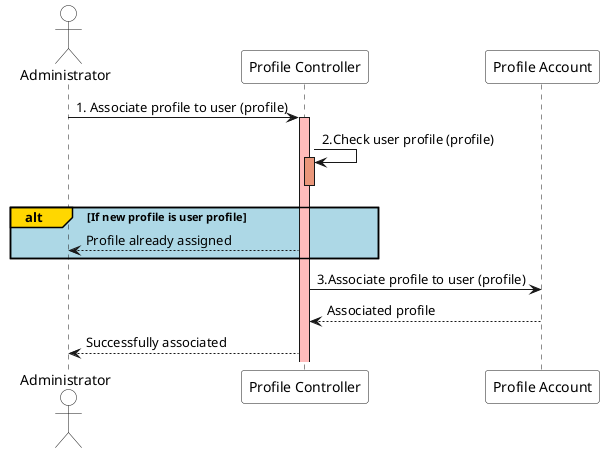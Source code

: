 @startuml

actor Administrator  as Administrator #white
participant "Profile Controller" as Profile #white
participant "Profile Account" as Account #white

Administrator ->  Profile : 1. Associate profile to user (profile)
activate Profile #FFBBBB

Profile -> Profile: 2.Check user profile (profile)
activate Profile #DarkSalmon
deactivate Profile #DarkSalmon

alt#Gold #LightBlue If new profile is user profile
   Administrator <-- Profile : Profile already assigned
end

Profile -> Account : 3.Associate profile to user (profile)
Profile <-- Account: Associated profile

Administrator <-- Profile: Successfully associated
@enduml